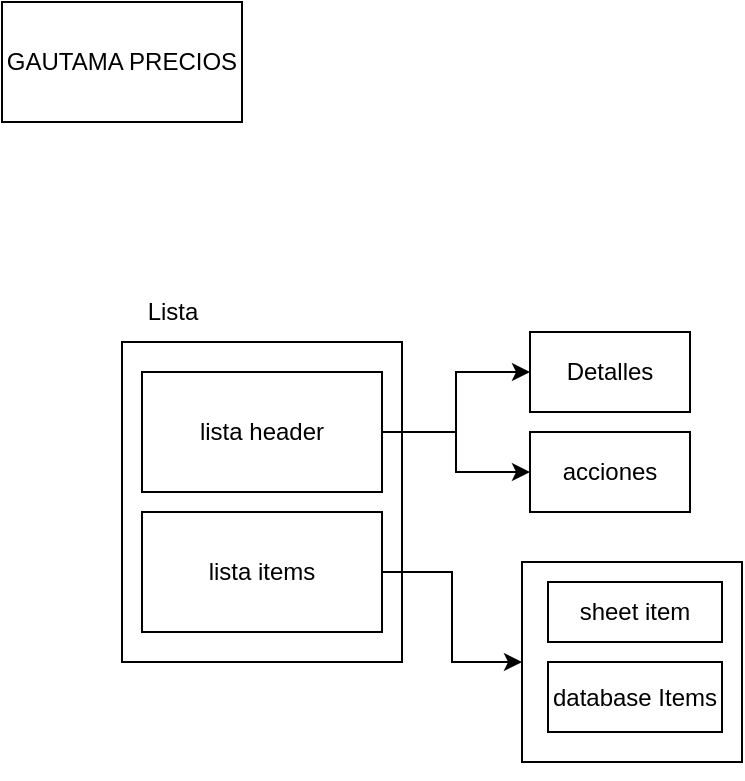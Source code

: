 <mxfile version="24.2.5" type="github">
  <diagram name="Página-1" id="GcXzrYLsjn-eNfuWizFk">
    <mxGraphModel dx="989" dy="542" grid="1" gridSize="10" guides="1" tooltips="1" connect="1" arrows="1" fold="1" page="1" pageScale="1" pageWidth="827" pageHeight="1169" math="0" shadow="0">
      <root>
        <mxCell id="0" />
        <mxCell id="1" parent="0" />
        <mxCell id="1DXi4ff4tdulEBgy1t7f-31" value="" style="rounded=0;whiteSpace=wrap;html=1;" vertex="1" parent="1">
          <mxGeometry x="130" y="340" width="140" height="160" as="geometry" />
        </mxCell>
        <mxCell id="1DXi4ff4tdulEBgy1t7f-2" value="GAUTAMA PRECIOS" style="rounded=0;whiteSpace=wrap;html=1;glass=0;shadow=0;" vertex="1" parent="1">
          <mxGeometry x="70" y="170" width="120" height="60" as="geometry" />
        </mxCell>
        <mxCell id="1DXi4ff4tdulEBgy1t7f-34" value="" style="edgeStyle=orthogonalEdgeStyle;rounded=0;orthogonalLoop=1;jettySize=auto;html=1;" edge="1" parent="1" source="1DXi4ff4tdulEBgy1t7f-29" target="1DXi4ff4tdulEBgy1t7f-33">
          <mxGeometry relative="1" as="geometry" />
        </mxCell>
        <mxCell id="1DXi4ff4tdulEBgy1t7f-36" value="" style="edgeStyle=orthogonalEdgeStyle;rounded=0;orthogonalLoop=1;jettySize=auto;html=1;" edge="1" parent="1" source="1DXi4ff4tdulEBgy1t7f-29" target="1DXi4ff4tdulEBgy1t7f-35">
          <mxGeometry relative="1" as="geometry" />
        </mxCell>
        <mxCell id="1DXi4ff4tdulEBgy1t7f-29" value="lista header" style="rounded=0;whiteSpace=wrap;html=1;" vertex="1" parent="1">
          <mxGeometry x="140" y="355" width="120" height="60" as="geometry" />
        </mxCell>
        <mxCell id="1DXi4ff4tdulEBgy1t7f-40" style="edgeStyle=orthogonalEdgeStyle;rounded=0;orthogonalLoop=1;jettySize=auto;html=1;entryX=0;entryY=0.5;entryDx=0;entryDy=0;" edge="1" parent="1" source="1DXi4ff4tdulEBgy1t7f-30" target="1DXi4ff4tdulEBgy1t7f-41">
          <mxGeometry relative="1" as="geometry">
            <mxPoint x="310" y="455.0" as="targetPoint" />
          </mxGeometry>
        </mxCell>
        <mxCell id="1DXi4ff4tdulEBgy1t7f-30" value="lista items" style="rounded=0;whiteSpace=wrap;html=1;" vertex="1" parent="1">
          <mxGeometry x="140" y="425" width="120" height="60" as="geometry" />
        </mxCell>
        <mxCell id="1DXi4ff4tdulEBgy1t7f-32" value="Lista" style="text;html=1;align=center;verticalAlign=middle;resizable=0;points=[];autosize=1;strokeColor=none;fillColor=none;" vertex="1" parent="1">
          <mxGeometry x="130" y="310" width="50" height="30" as="geometry" />
        </mxCell>
        <mxCell id="1DXi4ff4tdulEBgy1t7f-33" value="Detalles" style="rounded=0;whiteSpace=wrap;html=1;" vertex="1" parent="1">
          <mxGeometry x="334" y="335" width="80" height="40" as="geometry" />
        </mxCell>
        <mxCell id="1DXi4ff4tdulEBgy1t7f-35" value="acciones" style="rounded=0;whiteSpace=wrap;html=1;" vertex="1" parent="1">
          <mxGeometry x="334" y="385" width="80" height="40" as="geometry" />
        </mxCell>
        <mxCell id="1DXi4ff4tdulEBgy1t7f-48" value="" style="group" vertex="1" connectable="0" parent="1">
          <mxGeometry x="330" y="450" width="110" height="100" as="geometry" />
        </mxCell>
        <mxCell id="1DXi4ff4tdulEBgy1t7f-41" value="" style="whiteSpace=wrap;html=1;" vertex="1" parent="1DXi4ff4tdulEBgy1t7f-48">
          <mxGeometry width="110" height="100" as="geometry" />
        </mxCell>
        <mxCell id="1DXi4ff4tdulEBgy1t7f-44" value="sheet item" style="whiteSpace=wrap;html=1;" vertex="1" parent="1DXi4ff4tdulEBgy1t7f-48">
          <mxGeometry x="13" y="10" width="87" height="30" as="geometry" />
        </mxCell>
        <mxCell id="1DXi4ff4tdulEBgy1t7f-45" value="database Items" style="whiteSpace=wrap;html=1;" vertex="1" parent="1DXi4ff4tdulEBgy1t7f-48">
          <mxGeometry x="13" y="50" width="87" height="35" as="geometry" />
        </mxCell>
        <mxCell id="1DXi4ff4tdulEBgy1t7f-46" style="edgeStyle=orthogonalEdgeStyle;rounded=0;orthogonalLoop=1;jettySize=auto;html=1;exitX=0.5;exitY=1;exitDx=0;exitDy=0;" edge="1" parent="1DXi4ff4tdulEBgy1t7f-48" source="1DXi4ff4tdulEBgy1t7f-41" target="1DXi4ff4tdulEBgy1t7f-41">
          <mxGeometry relative="1" as="geometry" />
        </mxCell>
      </root>
    </mxGraphModel>
  </diagram>
</mxfile>
